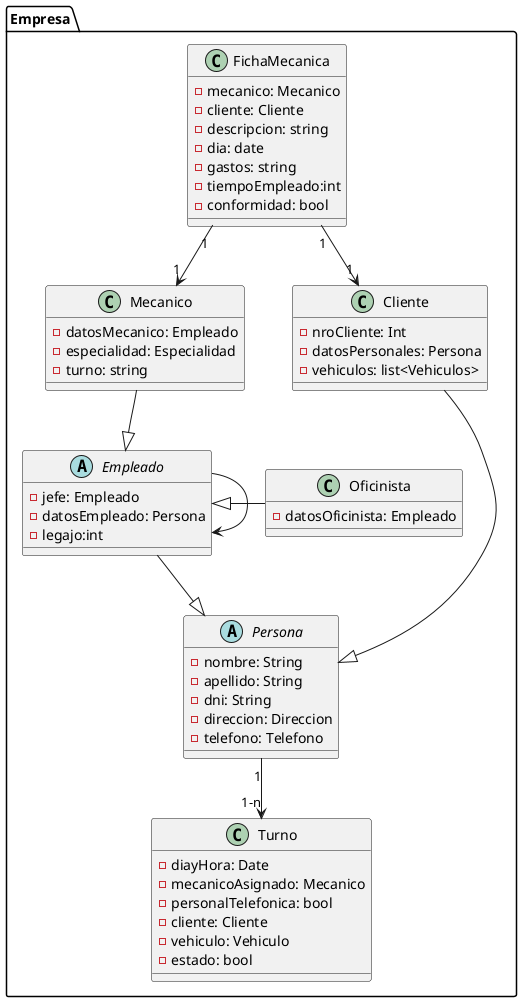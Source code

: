 @startuml Empresa
package Empresa{

    'hide empty methods

    Abstract Class Persona{
        -nombre: String
        -apellido: String
        -dni: String
        -direccion: Direccion
        -telefono: Telefono
   }

    Abstract Class Empleado{
        -jefe: Empleado
        -datosEmpleado: Persona
        -legajo:int
    }
    
    Class Mecanico{
        -datosMecanico: Empleado
        -especialidad: Especialidad
	-turno: string
    }

    Class Oficinista{
        -datosOficinista: Empleado
     } 

    'Hija de Persona
    Class Cliente{
        -nroCliente: Int
        -datosPersonales: Persona
        -vehiculos: list<Vehiculos>
    }


    Class Turno{
       -diayHora: Date
       -mecanicoAsignado: Mecanico
       -personalTelefonica: bool
       -cliente: Cliente
       -vehiculo: Vehiculo
       -estado: bool
    }

    Class FichaMecanica{
        -mecanico: Mecanico
        -cliente: Cliente
        -descripcion: string
        -dia: date
        -gastos: string
        -tiempoEmpleado:int
        -conformidad: bool
    }
    
    'Relaciones
    
    Persona "1" --> "1-n" Turno
    
    Cliente --|> Persona
    
    Empleado --> Empleado
    Empleado --|> Persona
    
    Mecanico --|> Empleado
	Oficinista -right-|> Empleado
    
    FichaMecanica "1" --> "1" Mecanico
    FichaMecanica "1" --> "1" Cliente

}
@enduml
